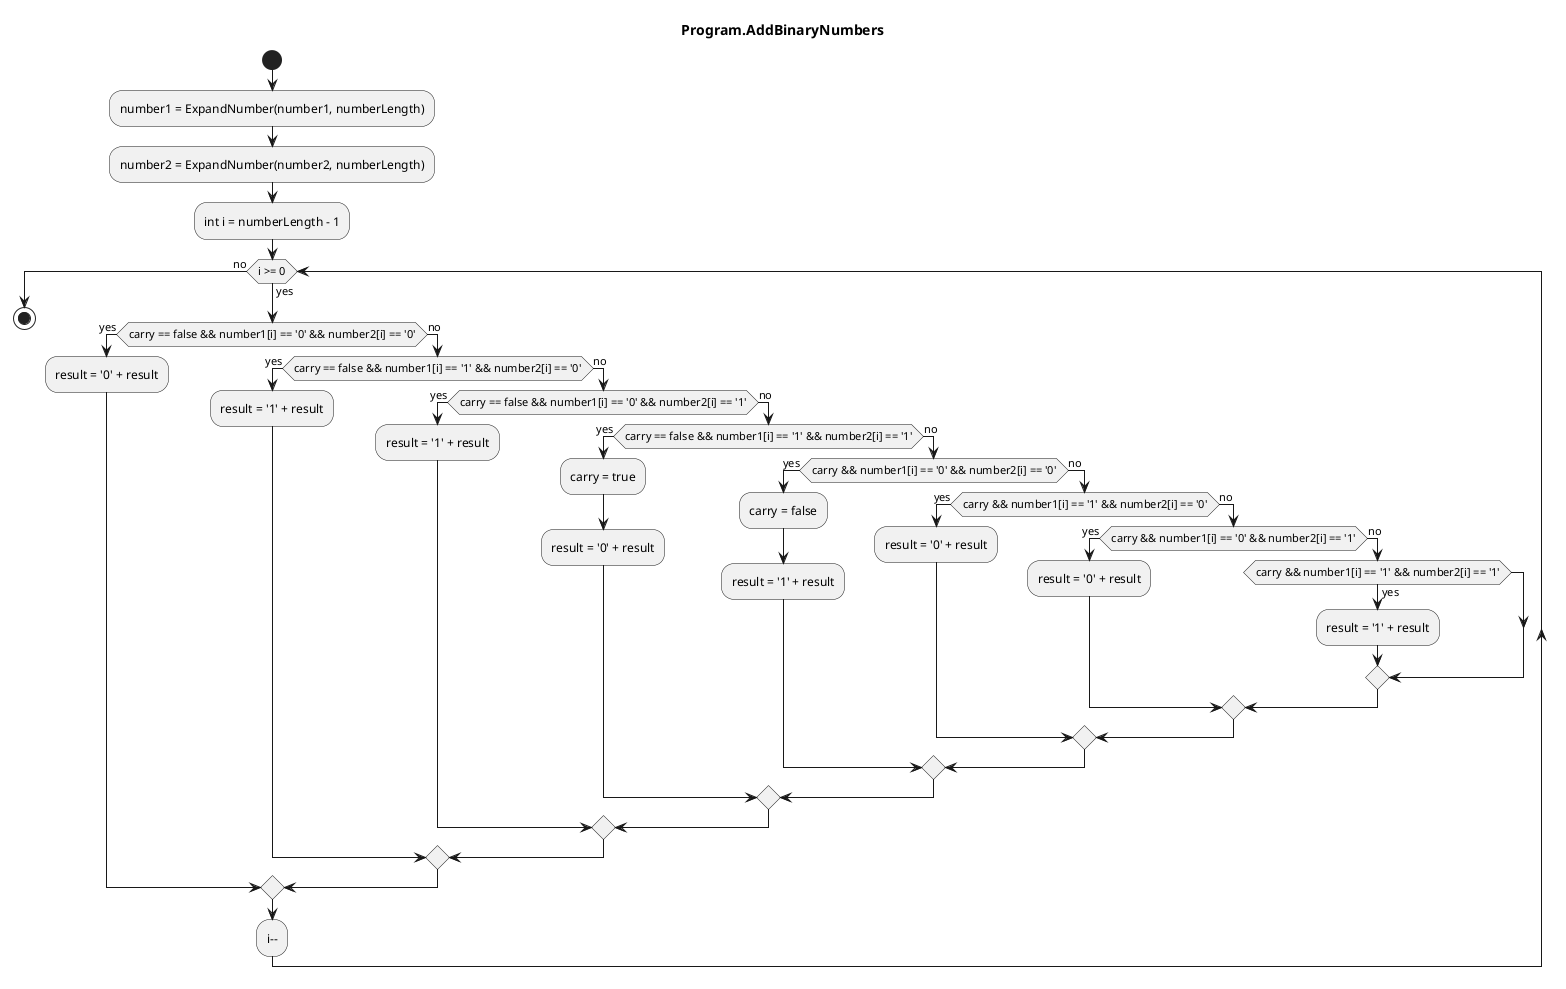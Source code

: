 @startuml Program.AddBinaryNumbers
title Program.AddBinaryNumbers
start
:number1 = ExpandNumber(number1, numberLength);
:number2 = ExpandNumber(number2, numberLength);
:int i = numberLength - 1;
while (i >= 0) is (yes)
    if (carry == false && number1[i] == '0' && number2[i] == '0') then (yes)
        :result = '0' + result;
      else (no)
        if (carry == false && number1[i] == '1' && number2[i] == '0') then (yes)
            :result = '1' + result;
          else (no)
            if (carry == false && number1[i] == '0' && number2[i] == '1') then (yes)
                :result = '1' + result;
              else (no)
                if (carry == false && number1[i] == '1' && number2[i] == '1') then (yes)
                    :carry = true;
                    :result = '0' + result;
                  else (no)
                    if (carry && number1[i] == '0' && number2[i] == '0') then (yes)
                        :carry = false;
                        :result = '1' + result;
                      else (no)
                        if (carry && number1[i] == '1' && number2[i] == '0') then (yes)
                            :result = '0' + result;
                          else (no)
                            if (carry && number1[i] == '0' && number2[i] == '1') then (yes)
                                :result = '0' + result;
                              else (no)
                                if (carry && number1[i] == '1' && number2[i] == '1') then (yes)
                                    :result = '1' + result;
                                endif
                            endif
                        endif
                    endif
                endif
            endif
        endif
    endif
:i--;
endwhile (no)
stop
@enduml
